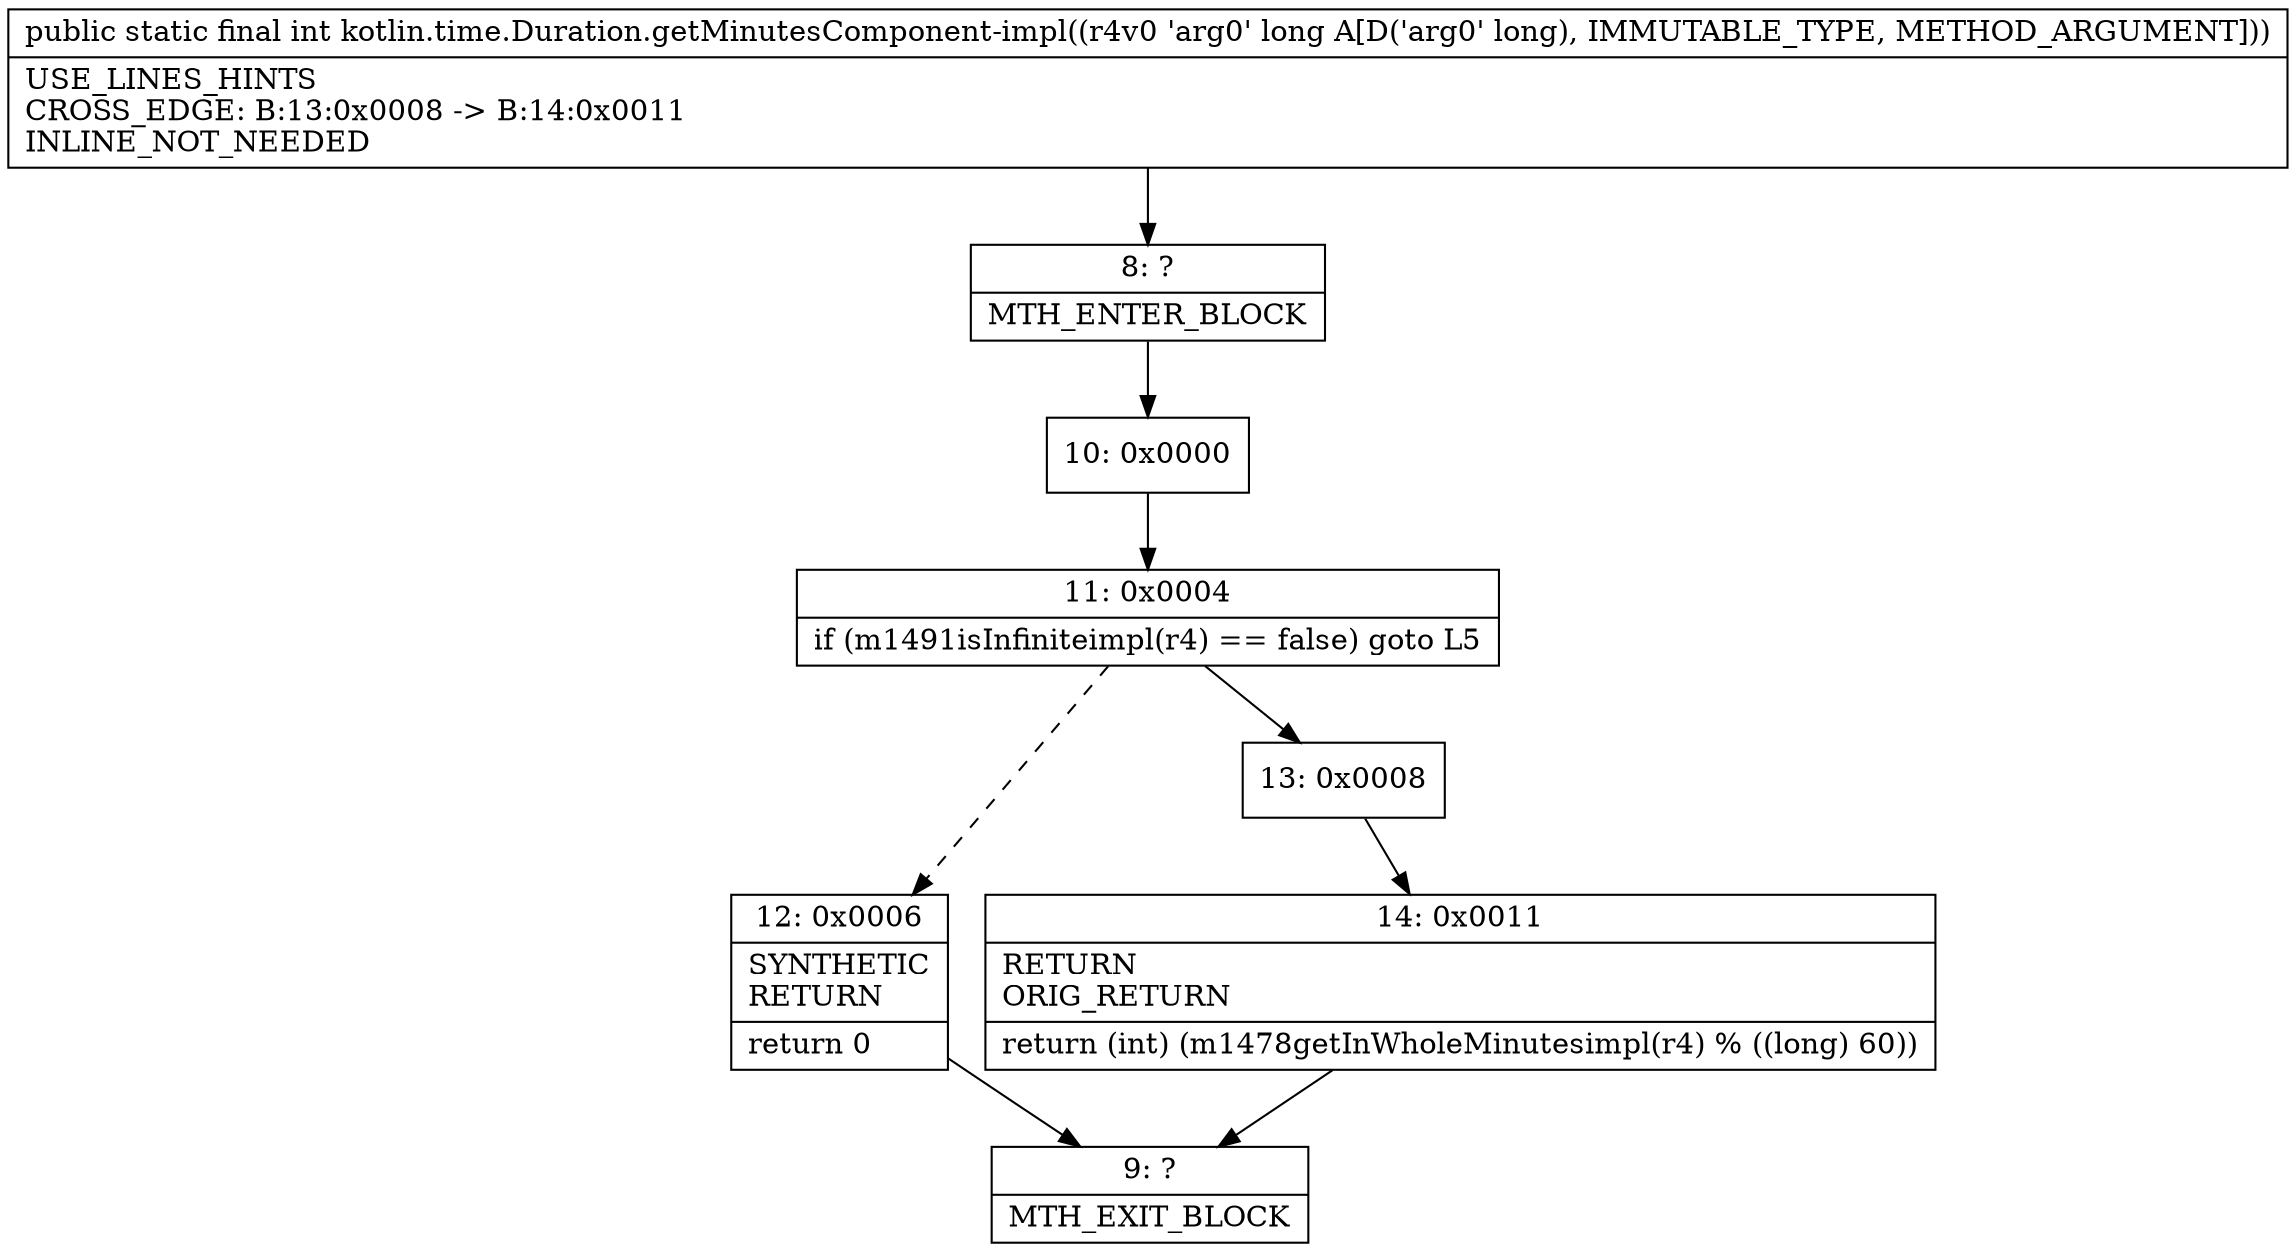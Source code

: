 digraph "CFG forkotlin.time.Duration.getMinutesComponent\-impl(J)I" {
Node_8 [shape=record,label="{8\:\ ?|MTH_ENTER_BLOCK\l}"];
Node_10 [shape=record,label="{10\:\ 0x0000}"];
Node_11 [shape=record,label="{11\:\ 0x0004|if (m1491isInfiniteimpl(r4) == false) goto L5\l}"];
Node_12 [shape=record,label="{12\:\ 0x0006|SYNTHETIC\lRETURN\l|return 0\l}"];
Node_9 [shape=record,label="{9\:\ ?|MTH_EXIT_BLOCK\l}"];
Node_13 [shape=record,label="{13\:\ 0x0008}"];
Node_14 [shape=record,label="{14\:\ 0x0011|RETURN\lORIG_RETURN\l|return (int) (m1478getInWholeMinutesimpl(r4) % ((long) 60))\l}"];
MethodNode[shape=record,label="{public static final int kotlin.time.Duration.getMinutesComponent\-impl((r4v0 'arg0' long A[D('arg0' long), IMMUTABLE_TYPE, METHOD_ARGUMENT]))  | USE_LINES_HINTS\lCROSS_EDGE: B:13:0x0008 \-\> B:14:0x0011\lINLINE_NOT_NEEDED\l}"];
MethodNode -> Node_8;Node_8 -> Node_10;
Node_10 -> Node_11;
Node_11 -> Node_12[style=dashed];
Node_11 -> Node_13;
Node_12 -> Node_9;
Node_13 -> Node_14;
Node_14 -> Node_9;
}

